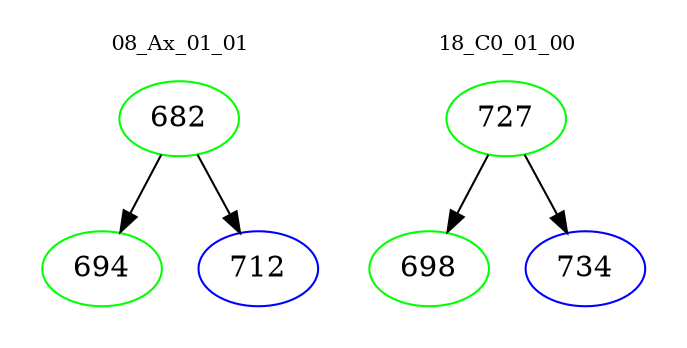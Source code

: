 digraph{
subgraph cluster_0 {
color = white
label = "08_Ax_01_01";
fontsize=10;
T0_682 [label="682", color="green"]
T0_682 -> T0_694 [color="black"]
T0_694 [label="694", color="green"]
T0_682 -> T0_712 [color="black"]
T0_712 [label="712", color="blue"]
}
subgraph cluster_1 {
color = white
label = "18_C0_01_00";
fontsize=10;
T1_727 [label="727", color="green"]
T1_727 -> T1_698 [color="black"]
T1_698 [label="698", color="green"]
T1_727 -> T1_734 [color="black"]
T1_734 [label="734", color="blue"]
}
}
